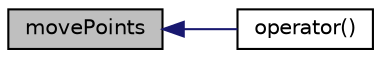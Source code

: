 digraph "movePoints"
{
  bgcolor="transparent";
  edge [fontname="Helvetica",fontsize="10",labelfontname="Helvetica",labelfontsize="10"];
  node [fontname="Helvetica",fontsize="10",shape=record];
  rankdir="LR";
  Node347 [label="movePoints",height=0.2,width=0.4,color="black", fillcolor="grey75", style="filled", fontcolor="black"];
  Node347 -> Node348 [dir="back",color="midnightblue",fontsize="10",style="solid",fontname="Helvetica"];
  Node348 [label="operator()",height=0.2,width=0.4,color="black",URL="$a24089.html#a00c52f25bd01250be8a9d6529f70fc95",tooltip="Return reference to skew vectors array. "];
}

